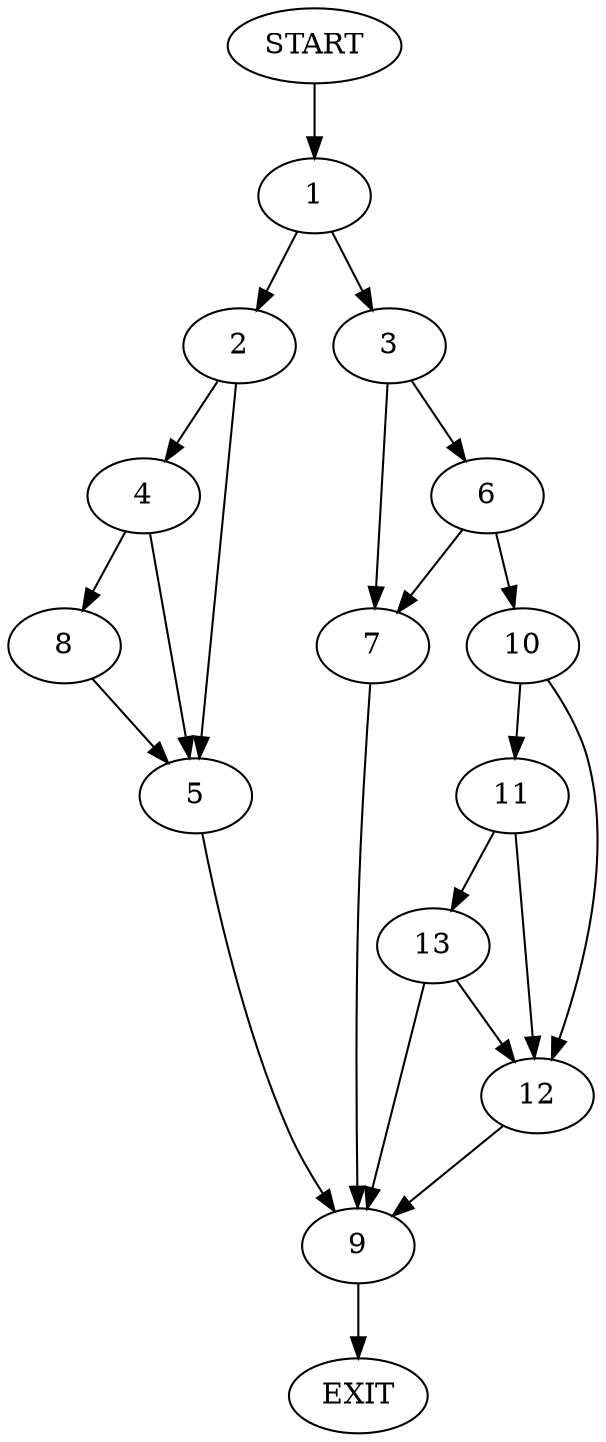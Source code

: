 digraph {
0 [label="START"]
14 [label="EXIT"]
0 -> 1
1 -> 2
1 -> 3
2 -> 4
2 -> 5
3 -> 6
3 -> 7
4 -> 5
4 -> 8
5 -> 9
8 -> 5
9 -> 14
6 -> 7
6 -> 10
7 -> 9
10 -> 11
10 -> 12
12 -> 9
11 -> 12
11 -> 13
13 -> 9
13 -> 12
}

